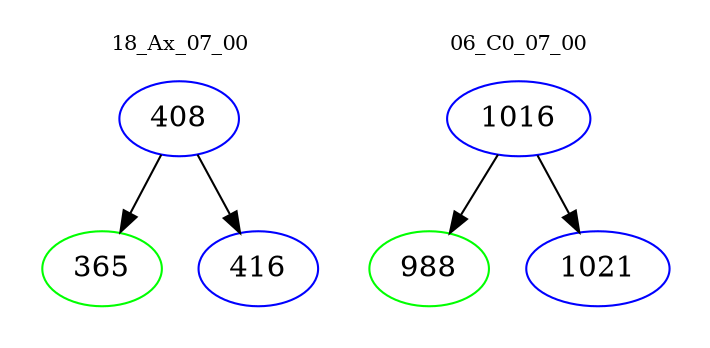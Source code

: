 digraph{
subgraph cluster_0 {
color = white
label = "18_Ax_07_00";
fontsize=10;
T0_408 [label="408", color="blue"]
T0_408 -> T0_365 [color="black"]
T0_365 [label="365", color="green"]
T0_408 -> T0_416 [color="black"]
T0_416 [label="416", color="blue"]
}
subgraph cluster_1 {
color = white
label = "06_C0_07_00";
fontsize=10;
T1_1016 [label="1016", color="blue"]
T1_1016 -> T1_988 [color="black"]
T1_988 [label="988", color="green"]
T1_1016 -> T1_1021 [color="black"]
T1_1021 [label="1021", color="blue"]
}
}
